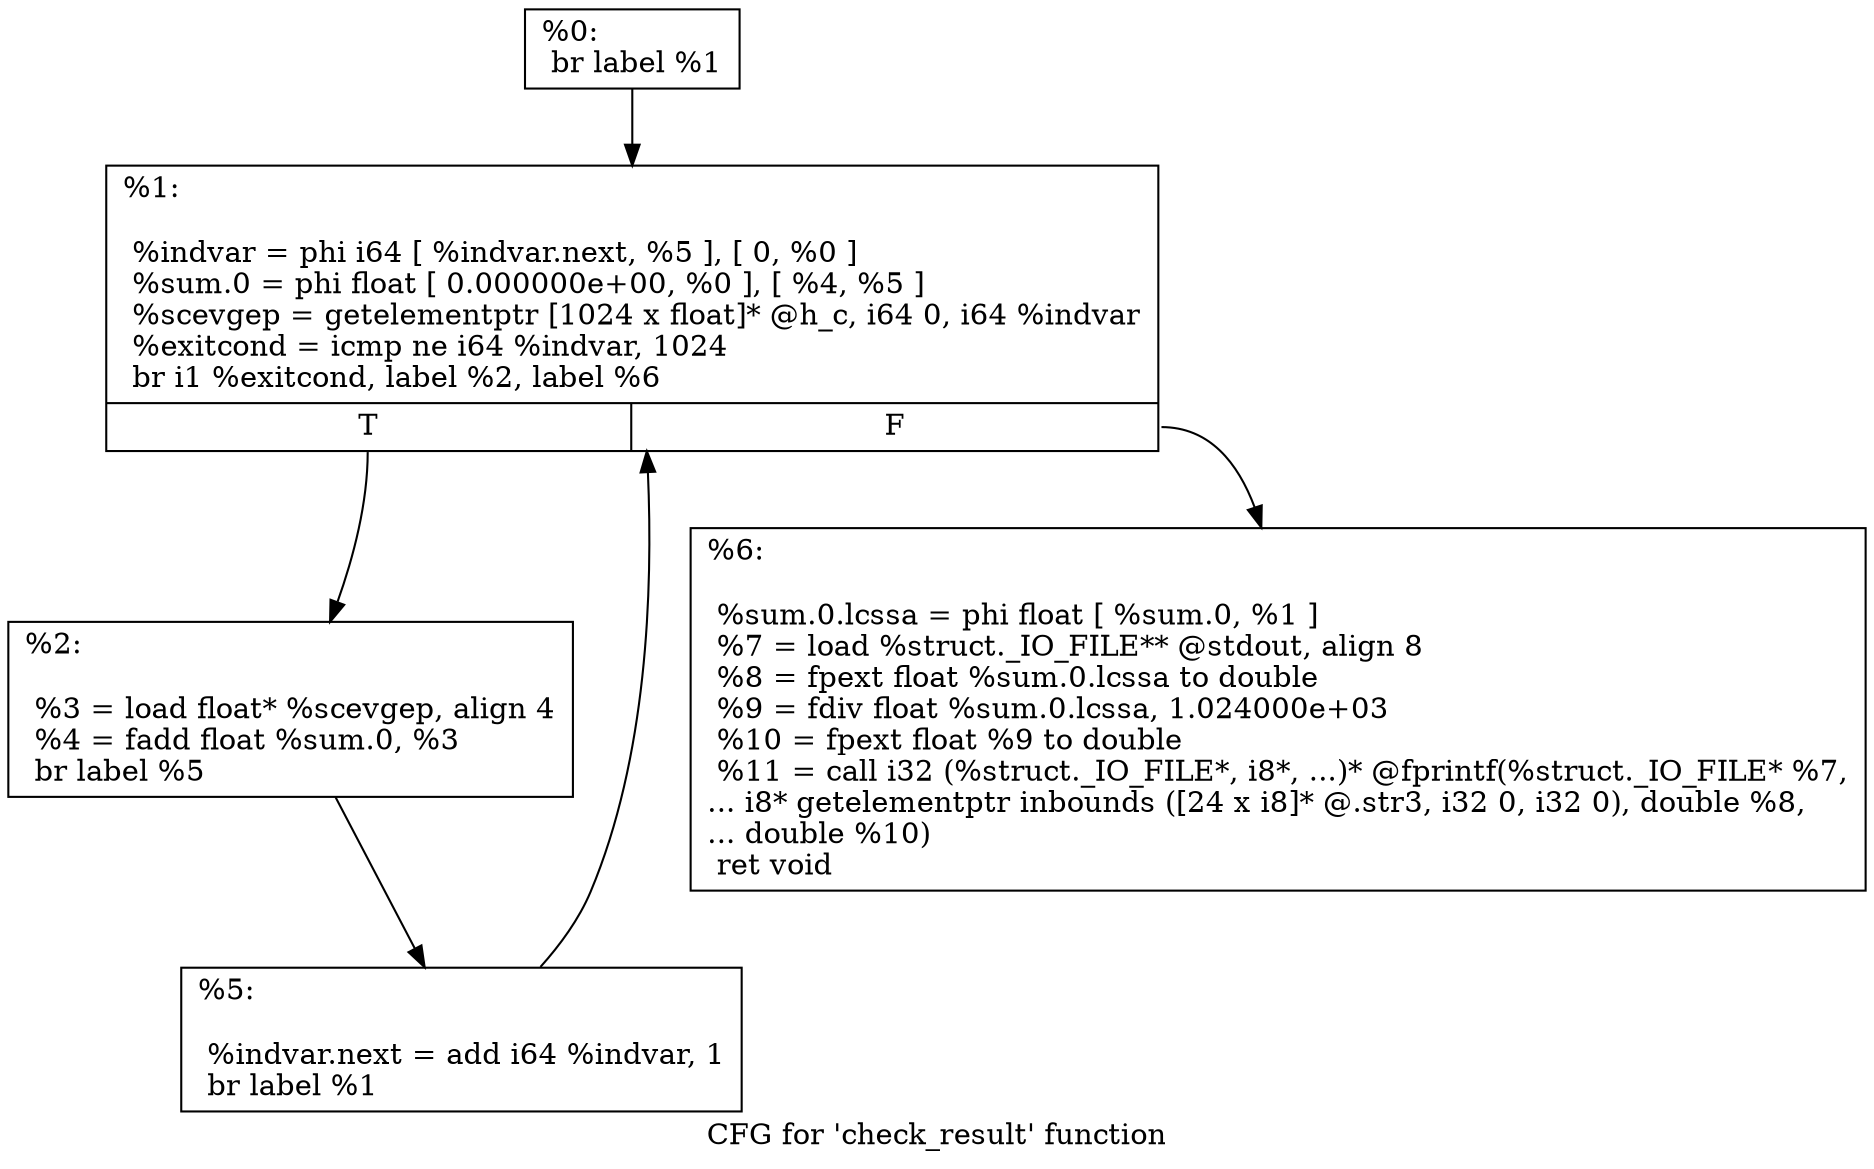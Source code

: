 digraph "CFG for 'check_result' function" {
	label="CFG for 'check_result' function";

	Node0x2647e40 [shape=record,label="{%0:\l  br label %1\l}"];
	Node0x2647e40 -> Node0x2647ea0;
	Node0x2647ea0 [shape=record,label="{%1:\l\l  %indvar = phi i64 [ %indvar.next, %5 ], [ 0, %0 ]\l  %sum.0 = phi float [ 0.000000e+00, %0 ], [ %4, %5 ]\l  %scevgep = getelementptr [1024 x float]* @h_c, i64 0, i64 %indvar\l  %exitcond = icmp ne i64 %indvar, 1024\l  br i1 %exitcond, label %2, label %6\l|{<s0>T|<s1>F}}"];
	Node0x2647ea0:s0 -> Node0x26484c0;
	Node0x2647ea0:s1 -> Node0x2648520;
	Node0x26484c0 [shape=record,label="{%2:\l\l  %3 = load float* %scevgep, align 4\l  %4 = fadd float %sum.0, %3\l  br label %5\l}"];
	Node0x26484c0 -> Node0x2647f80;
	Node0x2647f80 [shape=record,label="{%5:\l\l  %indvar.next = add i64 %indvar, 1\l  br label %1\l}"];
	Node0x2647f80 -> Node0x2647ea0;
	Node0x2648520 [shape=record,label="{%6:\l\l  %sum.0.lcssa = phi float [ %sum.0, %1 ]\l  %7 = load %struct._IO_FILE** @stdout, align 8\l  %8 = fpext float %sum.0.lcssa to double\l  %9 = fdiv float %sum.0.lcssa, 1.024000e+03\l  %10 = fpext float %9 to double\l  %11 = call i32 (%struct._IO_FILE*, i8*, ...)* @fprintf(%struct._IO_FILE* %7,\l... i8* getelementptr inbounds ([24 x i8]* @.str3, i32 0, i32 0), double %8,\l... double %10)\l  ret void\l}"];
}
